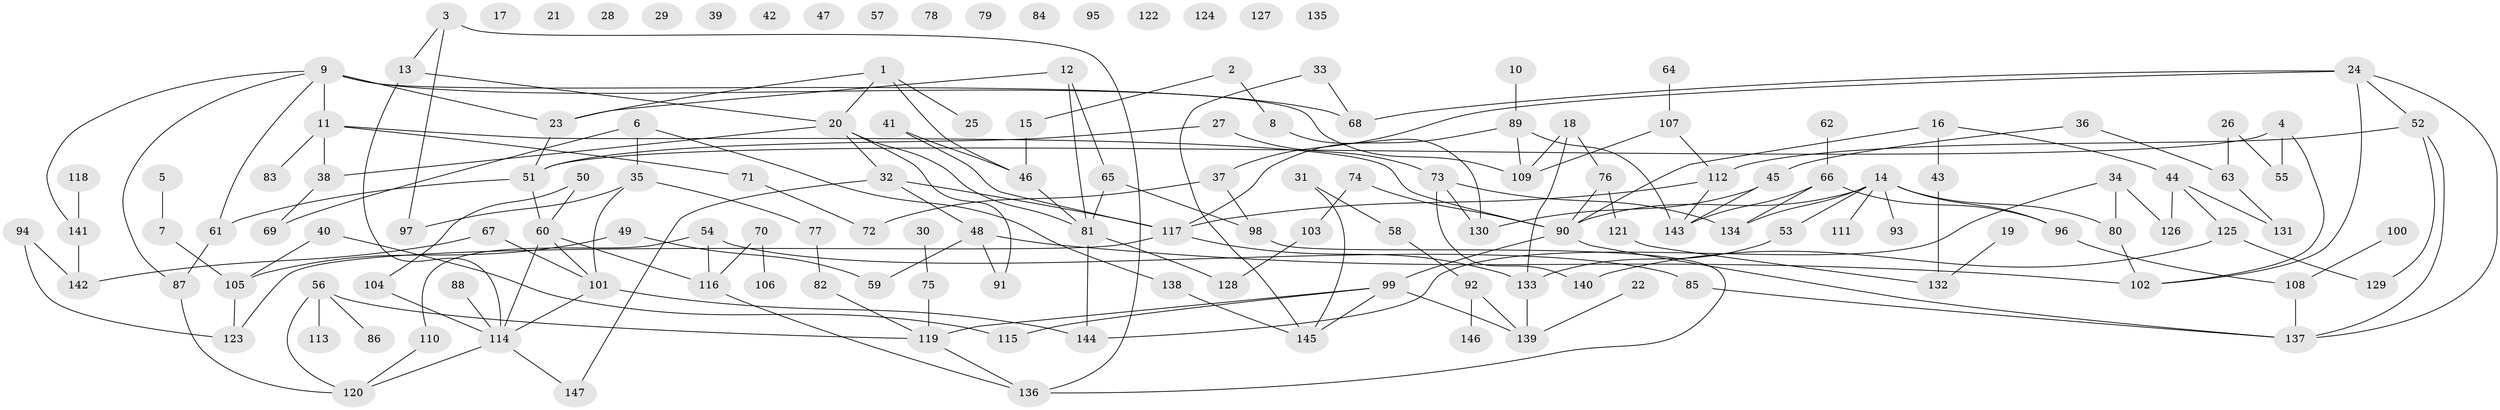 // coarse degree distribution, {3: 0.16666666666666666, 2: 0.27450980392156865, 4: 0.0784313725490196, 5: 0.11764705882352941, 1: 0.10784313725490197, 9: 0.0196078431372549, 6: 0.0196078431372549, 0: 0.1568627450980392, 7: 0.0392156862745098, 8: 0.0196078431372549}
// Generated by graph-tools (version 1.1) at 2025/41/03/06/25 10:41:19]
// undirected, 147 vertices, 189 edges
graph export_dot {
graph [start="1"]
  node [color=gray90,style=filled];
  1;
  2;
  3;
  4;
  5;
  6;
  7;
  8;
  9;
  10;
  11;
  12;
  13;
  14;
  15;
  16;
  17;
  18;
  19;
  20;
  21;
  22;
  23;
  24;
  25;
  26;
  27;
  28;
  29;
  30;
  31;
  32;
  33;
  34;
  35;
  36;
  37;
  38;
  39;
  40;
  41;
  42;
  43;
  44;
  45;
  46;
  47;
  48;
  49;
  50;
  51;
  52;
  53;
  54;
  55;
  56;
  57;
  58;
  59;
  60;
  61;
  62;
  63;
  64;
  65;
  66;
  67;
  68;
  69;
  70;
  71;
  72;
  73;
  74;
  75;
  76;
  77;
  78;
  79;
  80;
  81;
  82;
  83;
  84;
  85;
  86;
  87;
  88;
  89;
  90;
  91;
  92;
  93;
  94;
  95;
  96;
  97;
  98;
  99;
  100;
  101;
  102;
  103;
  104;
  105;
  106;
  107;
  108;
  109;
  110;
  111;
  112;
  113;
  114;
  115;
  116;
  117;
  118;
  119;
  120;
  121;
  122;
  123;
  124;
  125;
  126;
  127;
  128;
  129;
  130;
  131;
  132;
  133;
  134;
  135;
  136;
  137;
  138;
  139;
  140;
  141;
  142;
  143;
  144;
  145;
  146;
  147;
  1 -- 20;
  1 -- 23;
  1 -- 25;
  1 -- 46;
  2 -- 8;
  2 -- 15;
  3 -- 13;
  3 -- 97;
  3 -- 136;
  4 -- 51;
  4 -- 55;
  4 -- 102;
  5 -- 7;
  6 -- 35;
  6 -- 69;
  6 -- 138;
  7 -- 105;
  8 -- 130;
  9 -- 11;
  9 -- 23;
  9 -- 61;
  9 -- 68;
  9 -- 87;
  9 -- 109;
  9 -- 141;
  10 -- 89;
  11 -- 38;
  11 -- 71;
  11 -- 83;
  11 -- 90;
  12 -- 23;
  12 -- 65;
  12 -- 81;
  13 -- 20;
  13 -- 114;
  14 -- 53;
  14 -- 80;
  14 -- 90;
  14 -- 93;
  14 -- 96;
  14 -- 111;
  14 -- 134;
  15 -- 46;
  16 -- 43;
  16 -- 44;
  16 -- 90;
  18 -- 76;
  18 -- 109;
  18 -- 133;
  19 -- 132;
  20 -- 32;
  20 -- 38;
  20 -- 81;
  20 -- 91;
  22 -- 139;
  23 -- 51;
  24 -- 37;
  24 -- 52;
  24 -- 68;
  24 -- 102;
  24 -- 137;
  26 -- 55;
  26 -- 63;
  27 -- 51;
  27 -- 73;
  30 -- 75;
  31 -- 58;
  31 -- 145;
  32 -- 48;
  32 -- 117;
  32 -- 147;
  33 -- 68;
  33 -- 145;
  34 -- 80;
  34 -- 126;
  34 -- 144;
  35 -- 77;
  35 -- 97;
  35 -- 101;
  36 -- 45;
  36 -- 63;
  37 -- 72;
  37 -- 98;
  38 -- 69;
  40 -- 105;
  40 -- 115;
  41 -- 46;
  41 -- 117;
  43 -- 132;
  44 -- 125;
  44 -- 126;
  44 -- 131;
  45 -- 130;
  45 -- 143;
  46 -- 81;
  48 -- 59;
  48 -- 91;
  48 -- 102;
  49 -- 59;
  49 -- 105;
  50 -- 60;
  50 -- 104;
  51 -- 60;
  51 -- 61;
  52 -- 112;
  52 -- 129;
  52 -- 137;
  53 -- 133;
  54 -- 85;
  54 -- 110;
  54 -- 116;
  56 -- 86;
  56 -- 113;
  56 -- 119;
  56 -- 120;
  58 -- 92;
  60 -- 101;
  60 -- 114;
  60 -- 116;
  61 -- 87;
  62 -- 66;
  63 -- 131;
  64 -- 107;
  65 -- 81;
  65 -- 98;
  66 -- 96;
  66 -- 134;
  66 -- 143;
  67 -- 101;
  67 -- 142;
  70 -- 106;
  70 -- 116;
  71 -- 72;
  73 -- 130;
  73 -- 134;
  73 -- 140;
  74 -- 90;
  74 -- 103;
  75 -- 119;
  76 -- 90;
  76 -- 121;
  77 -- 82;
  80 -- 102;
  81 -- 128;
  81 -- 144;
  82 -- 119;
  85 -- 137;
  87 -- 120;
  88 -- 114;
  89 -- 109;
  89 -- 117;
  89 -- 143;
  90 -- 99;
  90 -- 137;
  92 -- 139;
  92 -- 146;
  94 -- 123;
  94 -- 142;
  96 -- 108;
  98 -- 136;
  99 -- 115;
  99 -- 119;
  99 -- 139;
  99 -- 145;
  100 -- 108;
  101 -- 114;
  101 -- 144;
  103 -- 128;
  104 -- 114;
  105 -- 123;
  107 -- 109;
  107 -- 112;
  108 -- 137;
  110 -- 120;
  112 -- 117;
  112 -- 143;
  114 -- 120;
  114 -- 147;
  116 -- 136;
  117 -- 123;
  117 -- 133;
  118 -- 141;
  119 -- 136;
  121 -- 132;
  125 -- 129;
  125 -- 140;
  133 -- 139;
  138 -- 145;
  141 -- 142;
}

